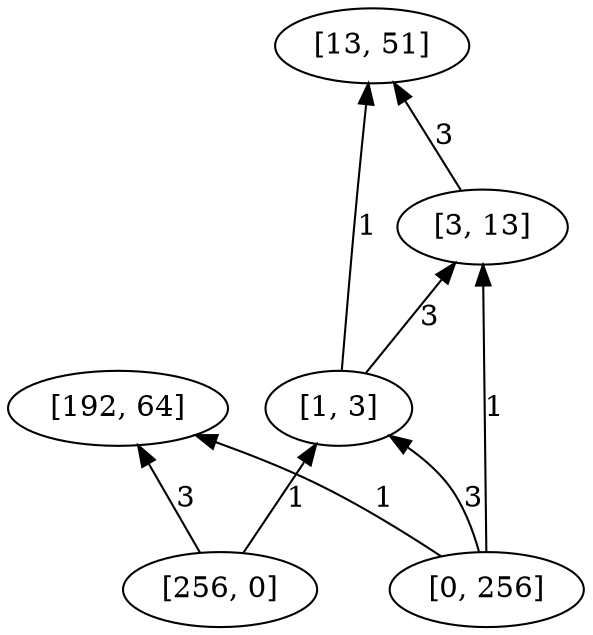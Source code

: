 digraph "DD" { 
rankdir = "BT" 
graph [ ordering = "out"];
5001 -> 1[label = "3"];
5001 -> 4[label = "1"];
5002 -> 1[label = "1"];
5002 -> 3[label = "1"];
5002 -> 4[label = "3"];
3 -> 2[label = "3"];
4 -> 2[label = "1"];
4 -> 3[label = "3"];
5001 [label = "[256, 0]",  shape = oval]
5002 [label = "[0, 256]",  shape = oval]
1 [label = "[192, 64]",  shape = oval]
2 [label = "[13, 51]",  shape = oval]
3 [label = "[3, 13]",  shape = oval]
4 [label = "[1, 3]",  shape = oval]
}
